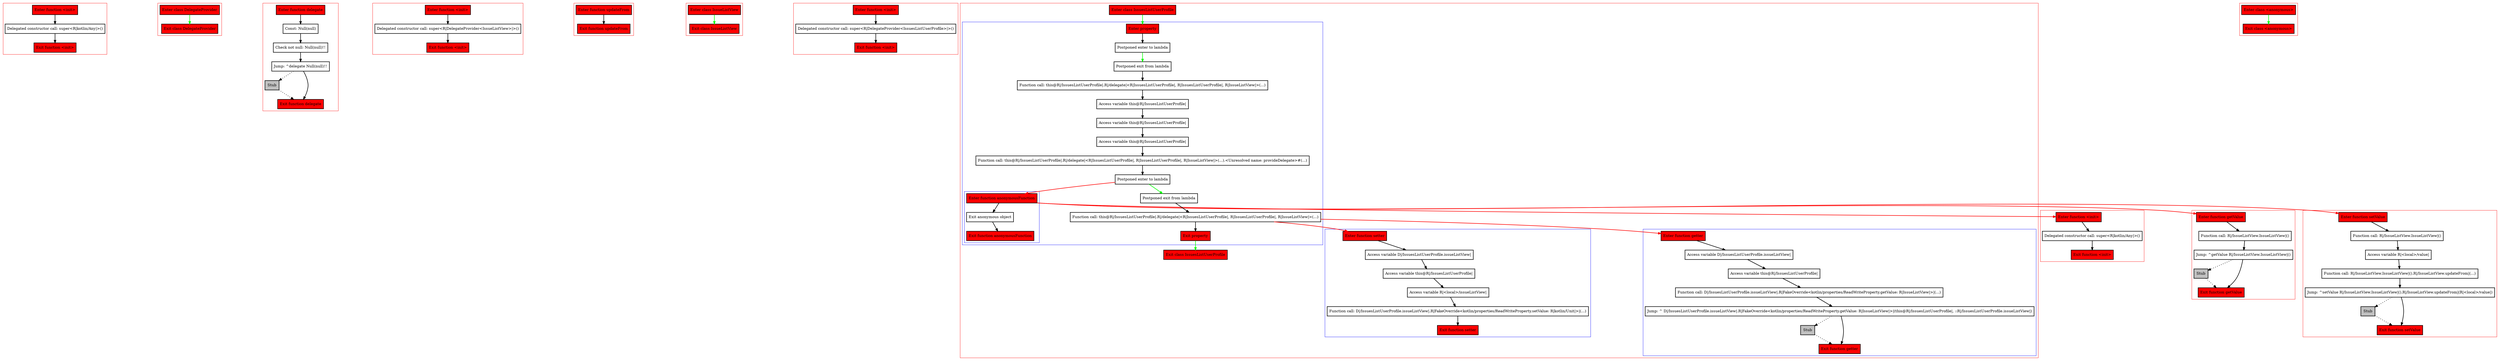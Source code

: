 digraph delegateWithAnonymousObject_kt {
    graph [nodesep=3]
    node [shape=box penwidth=2]
    edge [penwidth=2]

    subgraph cluster_0 {
        color=red
        0 [label="Enter function <init>" style="filled" fillcolor=red];
        2 [label="Delegated constructor call: super<R|kotlin/Any|>()"];
        1 [label="Exit function <init>" style="filled" fillcolor=red];
    }
    0 -> {2};
    2 -> {1};

    subgraph cluster_1 {
        color=red
        3 [label="Enter class DelegateProvider" style="filled" fillcolor=red];
        4 [label="Exit class DelegateProvider" style="filled" fillcolor=red];
    }
    3 -> {4} [color=green];

    subgraph cluster_2 {
        color=red
        5 [label="Enter function delegate" style="filled" fillcolor=red];
        7 [label="Const: Null(null)"];
        8 [label="Check not null: Null(null)!!"];
        9 [label="Jump: ^delegate Null(null)!!"];
        10 [label="Stub" style="filled" fillcolor=gray];
        6 [label="Exit function delegate" style="filled" fillcolor=red];
    }
    5 -> {7};
    7 -> {8};
    8 -> {9};
    9 -> {6};
    9 -> {10} [style=dotted];
    10 -> {6} [style=dotted];

    subgraph cluster_3 {
        color=red
        11 [label="Enter function <init>" style="filled" fillcolor=red];
        13 [label="Delegated constructor call: super<R|DelegateProvider<IssueListView>|>()"];
        12 [label="Exit function <init>" style="filled" fillcolor=red];
    }
    11 -> {13};
    13 -> {12};

    subgraph cluster_4 {
        color=red
        14 [label="Enter function updateFrom" style="filled" fillcolor=red];
        15 [label="Exit function updateFrom" style="filled" fillcolor=red];
    }
    14 -> {15};

    subgraph cluster_5 {
        color=red
        16 [label="Enter class IssueListView" style="filled" fillcolor=red];
        17 [label="Exit class IssueListView" style="filled" fillcolor=red];
    }
    16 -> {17} [color=green];

    subgraph cluster_6 {
        color=red
        18 [label="Enter function <init>" style="filled" fillcolor=red];
        20 [label="Delegated constructor call: super<R|DelegateProvider<IssuesListUserProfile>|>()"];
        19 [label="Exit function <init>" style="filled" fillcolor=red];
    }
    18 -> {20};
    20 -> {19};

    subgraph cluster_7 {
        color=red
        24 [label="Enter function <init>" style="filled" fillcolor=red];
        26 [label="Delegated constructor call: super<R|kotlin/Any|>()"];
        25 [label="Exit function <init>" style="filled" fillcolor=red];
    }
    24 -> {26};
    26 -> {25};

    subgraph cluster_8 {
        color=red
        27 [label="Enter function getValue" style="filled" fillcolor=red];
        29 [label="Function call: R|/IssueListView.IssueListView|()"];
        30 [label="Jump: ^getValue R|/IssueListView.IssueListView|()"];
        31 [label="Stub" style="filled" fillcolor=gray];
        28 [label="Exit function getValue" style="filled" fillcolor=red];
    }
    27 -> {29};
    29 -> {30};
    30 -> {28};
    30 -> {31} [style=dotted];
    31 -> {28} [style=dotted];

    subgraph cluster_9 {
        color=red
        32 [label="Enter function setValue" style="filled" fillcolor=red];
        34 [label="Function call: R|/IssueListView.IssueListView|()"];
        35 [label="Access variable R|<local>/value|"];
        36 [label="Function call: R|/IssueListView.IssueListView|().R|/IssueListView.updateFrom|(...)"];
        37 [label="Jump: ^setValue R|/IssueListView.IssueListView|().R|/IssueListView.updateFrom|(R|<local>/value|)"];
        38 [label="Stub" style="filled" fillcolor=gray];
        33 [label="Exit function setValue" style="filled" fillcolor=red];
    }
    32 -> {34};
    34 -> {35};
    35 -> {36};
    36 -> {37};
    37 -> {33};
    37 -> {38} [style=dotted];
    38 -> {33} [style=dotted];

    subgraph cluster_10 {
        color=red
        39 [label="Enter class <anonymous>" style="filled" fillcolor=red];
        40 [label="Exit class <anonymous>" style="filled" fillcolor=red];
    }
    39 -> {40} [color=green];

    subgraph cluster_11 {
        color=red
        66 [label="Enter class IssuesListUserProfile" style="filled" fillcolor=red];
        subgraph cluster_12 {
            color=blue
            54 [label="Enter property" style="filled" fillcolor=red];
            56 [label="Postponed enter to lambda"];
            57 [label="Postponed exit from lambda"];
            58 [label="Function call: this@R|/IssuesListUserProfile|.R|/delegate|<R|IssuesListUserProfile|, R|IssuesListUserProfile|, R|IssueListView|>(...)"];
            59 [label="Access variable this@R|/IssuesListUserProfile|"];
            60 [label="Access variable this@R|/IssuesListUserProfile|"];
            61 [label="Access variable this@R|/IssuesListUserProfile|"];
            62 [label="Function call: this@R|/IssuesListUserProfile|.R|/delegate|<R|IssuesListUserProfile|, R|IssuesListUserProfile|, R|IssueListView|>(...).<Unresolved name: provideDelegate>#(...)"];
            63 [label="Postponed enter to lambda"];
            subgraph cluster_13 {
                color=blue
                21 [label="Enter function anonymousFunction" style="filled" fillcolor=red];
                23 [label="Exit anonymous object"];
                22 [label="Exit function anonymousFunction" style="filled" fillcolor=red];
            }
            64 [label="Postponed exit from lambda"];
            65 [label="Function call: this@R|/IssuesListUserProfile|.R|/delegate|<R|IssuesListUserProfile|, R|IssuesListUserProfile|, R|IssueListView|>(...)"];
            55 [label="Exit property" style="filled" fillcolor=red];
        }
        subgraph cluster_14 {
            color=blue
            48 [label="Enter function setter" style="filled" fillcolor=red];
            50 [label="Access variable D|/IssuesListUserProfile.issueListView|"];
            51 [label="Access variable this@R|/IssuesListUserProfile|"];
            52 [label="Access variable R|<local>/issueListView|"];
            53 [label="Function call: D|/IssuesListUserProfile.issueListView|.R|FakeOverride<kotlin/properties/ReadWriteProperty.setValue: R|kotlin/Unit|>|(...)"];
            49 [label="Exit function setter" style="filled" fillcolor=red];
        }
        subgraph cluster_15 {
            color=blue
            41 [label="Enter function getter" style="filled" fillcolor=red];
            43 [label="Access variable D|/IssuesListUserProfile.issueListView|"];
            44 [label="Access variable this@R|/IssuesListUserProfile|"];
            45 [label="Function call: D|/IssuesListUserProfile.issueListView|.R|FakeOverride<kotlin/properties/ReadWriteProperty.getValue: R|IssueListView|>|(...)"];
            46 [label="Jump: ^ D|/IssuesListUserProfile.issueListView|.R|FakeOverride<kotlin/properties/ReadWriteProperty.getValue: R|IssueListView|>|(this@R|/IssuesListUserProfile|, ::R|/IssuesListUserProfile.issueListView|)"];
            47 [label="Stub" style="filled" fillcolor=gray];
            42 [label="Exit function getter" style="filled" fillcolor=red];
        }
        67 [label="Exit class IssuesListUserProfile" style="filled" fillcolor=red];
    }
    66 -> {54} [color=green];
    54 -> {56};
    55 -> {67} [color=green];
    56 -> {57 57} [color=green];
    57 -> {58};
    58 -> {59};
    59 -> {60};
    60 -> {61};
    61 -> {62};
    62 -> {63};
    63 -> {64 64} [color=green];
    63 -> {21} [color=red];
    64 -> {65};
    65 -> {55};
    65 -> {41 48} [color=red];
    21 -> {23};
    21 -> {24 27 32} [color=red];
    23 -> {22};
    41 -> {43};
    43 -> {44};
    44 -> {45};
    45 -> {46};
    46 -> {42};
    46 -> {47} [style=dotted];
    47 -> {42} [style=dotted];
    48 -> {50};
    50 -> {51};
    51 -> {52};
    52 -> {53};
    53 -> {49};

}
